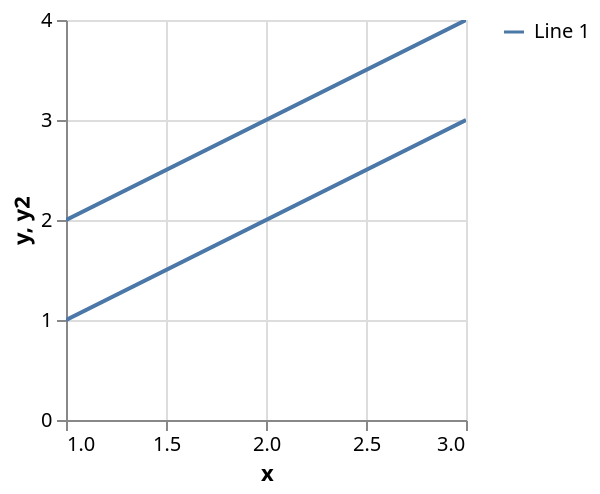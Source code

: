 {
  "$schema": "https://vega.github.io/schema/vega/v5.json",
  "background": "white",
  "padding": 5,
  "width": 200,
  "height": 200,
  "style": "cell",
  "data": [
    {
      "name": "df",
      "values": [
        {"x": 1, "y": 1, "y2": 2},
        {"x": 2, "y": 2, "y2": 3},
        {"x": 3, "y": 3, "y2": 4}
      ],
      "format": {}
    },
    {
      "name": "data_0",
      "source": "df",
      "transform": [
        {"type": "formula", "expr": "toNumber(datum[\"x\"])", "as": "x"}
      ]
    }
  ],
  "marks": [
    {
      "name": "layer_0_marks",
      "type": "line",
      "clip": true,
      "style": ["line"],
      "sort": {"field": "datum[\"x\"]"},
      "from": {"data": "data_0"},
      "encode": {
        "update": {
          "tooltip": {
            "signal": "{\"x\": format(datum[\"x\"], \"\"), \"y\": format(datum[\"y\"], \"\")}"
          },
          "stroke": {"scale": "color", "value": "Line 1"},
          "description": {
            "signal": "\"x: \" + (format(datum[\"x\"], \"\")) + \"; y: \" + (format(datum[\"y\"], \"\"))"
          },
          "x": {"scale": "x", "field": "x"},
          "y": {"scale": "y", "field": "y"},
          "defined": {
            "signal": "isValid(datum[\"x\"]) && isFinite(+datum[\"x\"]) && isValid(datum[\"y\"]) && isFinite(+datum[\"y\"])"
          }
        }
      }
    },
    {
      "name": "layer_1_marks",
      "type": "line",
      "clip": true,
      "style": ["line"],
      "sort": {"field": "datum[\"x\"]"},
      "from": {"data": "data_0"},
      "encode": {
        "update": {
          "tooltip": {
            "signal": "{\"x\": format(datum[\"x\"], \"\"), \"y2\": format(datum[\"y2\"], \"\")}"
          },
          "stroke": {"value": "#4c78a8"},
          "description": {
            "signal": "\"x: \" + (format(datum[\"x\"], \"\")) + \"; y2: \" + (format(datum[\"y2\"], \"\"))"
          },
          "x": {"scale": "x", "field": "x"},
          "y": {"scale": "y", "field": "y2"},
          "defined": {
            "signal": "isValid(datum[\"x\"]) && isFinite(+datum[\"x\"]) && isValid(datum[\"y2\"]) && isFinite(+datum[\"y2\"])"
          }
        }
      }
    }
  ],
  "scales": [
    {
      "name": "x",
      "type": "linear",
      "domain": {"data": "data_0", "field": "x"},
      "range": [0, {"signal": "width"}],
      "nice": true,
      "zero": false
    },
    {
      "name": "y",
      "type": "linear",
      "domain": {"data": "data_0", "fields": ["y", "y2"]},
      "range": [{"signal": "height"}, 0],
      "nice": true,
      "zero": true
    },
    {
      "name": "color",
      "type": "ordinal",
      "domain": ["Line 1"],
      "range": "category"
    }
  ],
  "axes": [
    {
      "scale": "x",
      "orient": "bottom",
      "gridScale": "y",
      "grid": true,
      "tickCount": {"signal": "ceil(width/40)"},
      "domain": false,
      "labels": false,
      "aria": false,
      "maxExtent": 0,
      "minExtent": 0,
      "ticks": false,
      "zindex": 0
    },
    {
      "scale": "y",
      "orient": "left",
      "gridScale": "x",
      "grid": true,
      "tickCount": {"signal": "ceil(height/40)"},
      "domain": false,
      "labels": false,
      "aria": false,
      "maxExtent": 0,
      "minExtent": 0,
      "ticks": false,
      "zindex": 0
    },
    {
      "scale": "x",
      "orient": "bottom",
      "grid": false,
      "title": "x",
      "labelFlush": true,
      "labelOverlap": true,
      "tickCount": {"signal": "ceil(width/40)"},
      "zindex": 0
    },
    {
      "scale": "y",
      "orient": "left",
      "grid": false,
      "title": "y, y2",
      "labelOverlap": true,
      "tickCount": {"signal": "ceil(height/40)"},
      "zindex": 0
    }
  ],
  "legends": [{"stroke": "color", "symbolType": "stroke"}]
}